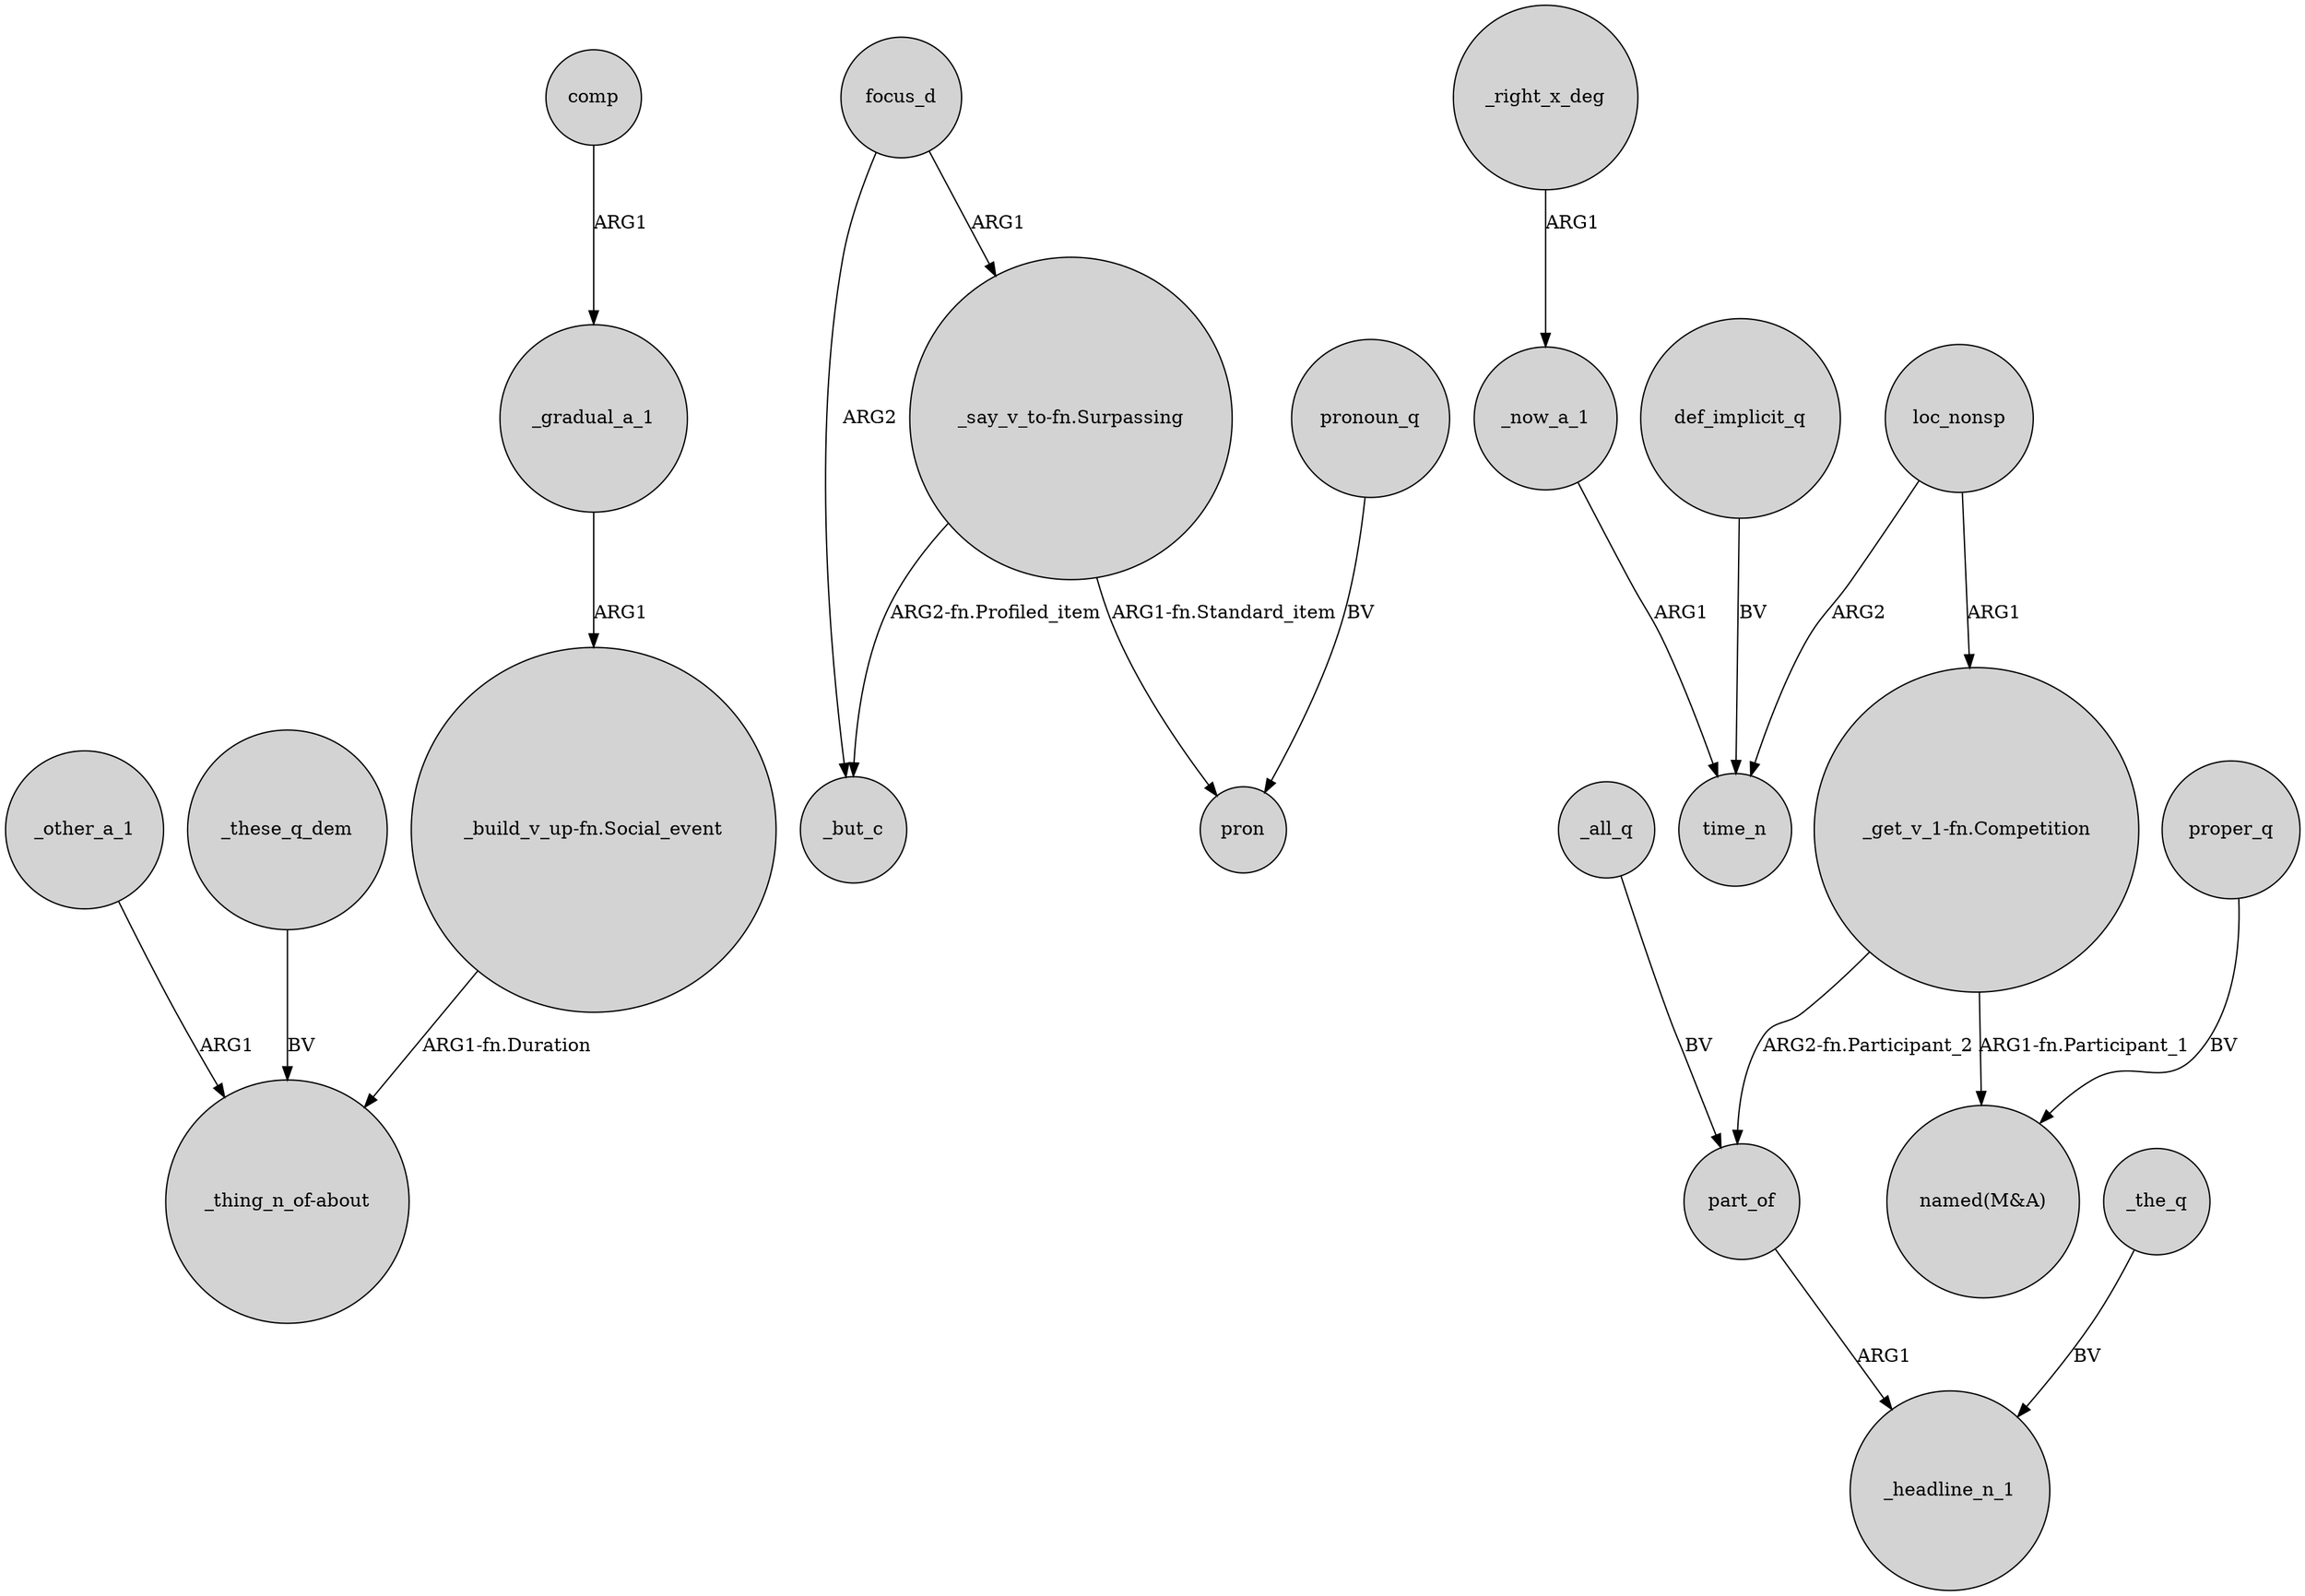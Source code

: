 digraph {
	node [shape=circle style=filled]
	_other_a_1 -> "_thing_n_of-about" [label=ARG1]
	comp -> _gradual_a_1 [label=ARG1]
	_these_q_dem -> "_thing_n_of-about" [label=BV]
	"_say_v_to-fn.Surpassing" -> _but_c [label="ARG2-fn.Profiled_item"]
	loc_nonsp -> "_get_v_1-fn.Competition" [label=ARG1]
	focus_d -> _but_c [label=ARG2]
	"_get_v_1-fn.Competition" -> part_of [label="ARG2-fn.Participant_2"]
	_all_q -> part_of [label=BV]
	_now_a_1 -> time_n [label=ARG1]
	_right_x_deg -> _now_a_1 [label=ARG1]
	pronoun_q -> pron [label=BV]
	_gradual_a_1 -> "_build_v_up-fn.Social_event" [label=ARG1]
	_the_q -> _headline_n_1 [label=BV]
	"_get_v_1-fn.Competition" -> "named(M&A)" [label="ARG1-fn.Participant_1"]
	proper_q -> "named(M&A)" [label=BV]
	part_of -> _headline_n_1 [label=ARG1]
	"_build_v_up-fn.Social_event" -> "_thing_n_of-about" [label="ARG1-fn.Duration"]
	focus_d -> "_say_v_to-fn.Surpassing" [label=ARG1]
	loc_nonsp -> time_n [label=ARG2]
	def_implicit_q -> time_n [label=BV]
	"_say_v_to-fn.Surpassing" -> pron [label="ARG1-fn.Standard_item"]
}
